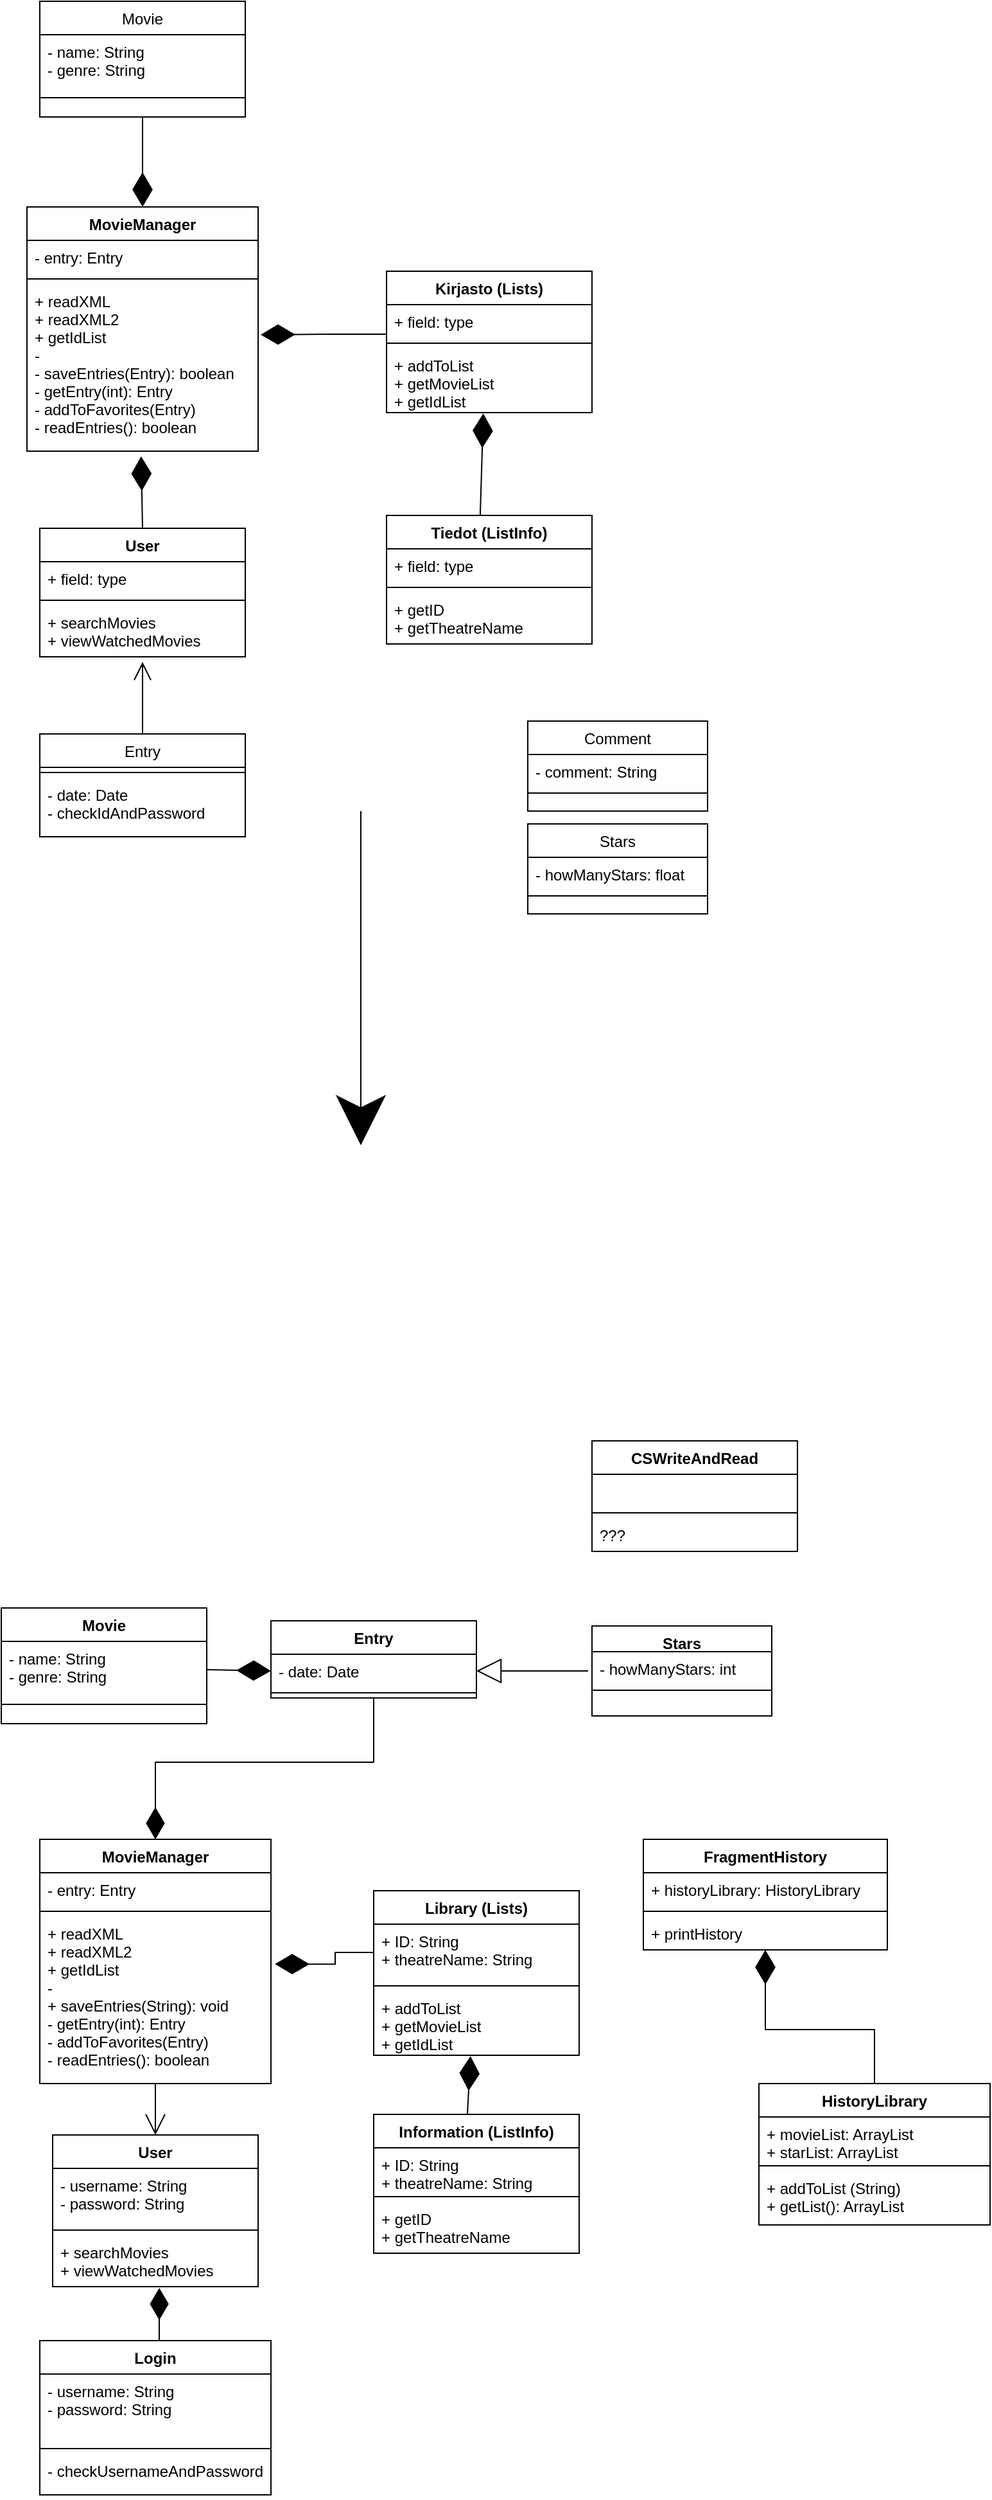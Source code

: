<mxfile version="17.4.6" type="github">
  <diagram id="C5RBs43oDa-KdzZeNtuy" name="Page-1">
    <mxGraphModel dx="1038" dy="547" grid="1" gridSize="10" guides="1" tooltips="1" connect="1" arrows="1" fold="1" page="1" pageScale="1" pageWidth="827" pageHeight="1169" math="0" shadow="0">
      <root>
        <mxCell id="WIyWlLk6GJQsqaUBKTNV-0" />
        <mxCell id="WIyWlLk6GJQsqaUBKTNV-1" parent="WIyWlLk6GJQsqaUBKTNV-0" />
        <mxCell id="zkfFHV4jXpPFQw0GAbJ--0" value="Entry" style="swimlane;fontStyle=0;align=center;verticalAlign=top;childLayout=stackLayout;horizontal=1;startSize=26;horizontalStack=0;resizeParent=1;resizeLast=0;collapsible=1;marginBottom=0;rounded=0;shadow=0;strokeWidth=1;" parent="WIyWlLk6GJQsqaUBKTNV-1" vertex="1">
          <mxGeometry x="180" y="630" width="160" height="80" as="geometry">
            <mxRectangle x="230" y="140" width="160" height="26" as="alternateBounds" />
          </mxGeometry>
        </mxCell>
        <mxCell id="zkfFHV4jXpPFQw0GAbJ--4" value="" style="line;html=1;strokeWidth=1;align=left;verticalAlign=middle;spacingTop=-1;spacingLeft=3;spacingRight=3;rotatable=0;labelPosition=right;points=[];portConstraint=eastwest;" parent="zkfFHV4jXpPFQw0GAbJ--0" vertex="1">
          <mxGeometry y="26" width="160" height="8" as="geometry" />
        </mxCell>
        <mxCell id="zkfFHV4jXpPFQw0GAbJ--1" value="- date: Date&#xa;- checkIdAndPassword" style="text;align=left;verticalAlign=top;spacingLeft=4;spacingRight=4;overflow=hidden;rotatable=0;points=[[0,0.5],[1,0.5]];portConstraint=eastwest;" parent="zkfFHV4jXpPFQw0GAbJ--0" vertex="1">
          <mxGeometry y="34" width="160" height="46" as="geometry" />
        </mxCell>
        <mxCell id="zkfFHV4jXpPFQw0GAbJ--6" value="Stars" style="swimlane;fontStyle=0;align=center;verticalAlign=top;childLayout=stackLayout;horizontal=1;startSize=26;horizontalStack=0;resizeParent=1;resizeLast=0;collapsible=1;marginBottom=0;rounded=0;shadow=0;strokeWidth=1;" parent="WIyWlLk6GJQsqaUBKTNV-1" vertex="1">
          <mxGeometry x="560" y="700" width="140" height="70" as="geometry">
            <mxRectangle x="130" y="380" width="160" height="26" as="alternateBounds" />
          </mxGeometry>
        </mxCell>
        <mxCell id="zkfFHV4jXpPFQw0GAbJ--7" value="- howManyStars: float" style="text;align=left;verticalAlign=top;spacingLeft=4;spacingRight=4;overflow=hidden;rotatable=0;points=[[0,0.5],[1,0.5]];portConstraint=eastwest;" parent="zkfFHV4jXpPFQw0GAbJ--6" vertex="1">
          <mxGeometry y="26" width="140" height="26" as="geometry" />
        </mxCell>
        <mxCell id="zkfFHV4jXpPFQw0GAbJ--9" value="" style="line;html=1;strokeWidth=1;align=left;verticalAlign=middle;spacingTop=-1;spacingLeft=3;spacingRight=3;rotatable=0;labelPosition=right;points=[];portConstraint=eastwest;" parent="zkfFHV4jXpPFQw0GAbJ--6" vertex="1">
          <mxGeometry y="52" width="140" height="8" as="geometry" />
        </mxCell>
        <mxCell id="zkfFHV4jXpPFQw0GAbJ--13" value="Comment" style="swimlane;fontStyle=0;align=center;verticalAlign=top;childLayout=stackLayout;horizontal=1;startSize=26;horizontalStack=0;resizeParent=1;resizeLast=0;collapsible=1;marginBottom=0;rounded=0;shadow=0;strokeWidth=1;" parent="WIyWlLk6GJQsqaUBKTNV-1" vertex="1">
          <mxGeometry x="560" y="620" width="140" height="70" as="geometry">
            <mxRectangle x="340" y="380" width="170" height="26" as="alternateBounds" />
          </mxGeometry>
        </mxCell>
        <mxCell id="zkfFHV4jXpPFQw0GAbJ--14" value="- comment: String" style="text;align=left;verticalAlign=top;spacingLeft=4;spacingRight=4;overflow=hidden;rotatable=0;points=[[0,0.5],[1,0.5]];portConstraint=eastwest;" parent="zkfFHV4jXpPFQw0GAbJ--13" vertex="1">
          <mxGeometry y="26" width="140" height="26" as="geometry" />
        </mxCell>
        <mxCell id="zkfFHV4jXpPFQw0GAbJ--15" value="" style="line;html=1;strokeWidth=1;align=left;verticalAlign=middle;spacingTop=-1;spacingLeft=3;spacingRight=3;rotatable=0;labelPosition=right;points=[];portConstraint=eastwest;" parent="zkfFHV4jXpPFQw0GAbJ--13" vertex="1">
          <mxGeometry y="52" width="140" height="8" as="geometry" />
        </mxCell>
        <mxCell id="zkfFHV4jXpPFQw0GAbJ--17" value="Movie" style="swimlane;fontStyle=0;align=center;verticalAlign=top;childLayout=stackLayout;horizontal=1;startSize=26;horizontalStack=0;resizeParent=1;resizeLast=0;collapsible=1;marginBottom=0;rounded=0;shadow=0;strokeWidth=1;" parent="WIyWlLk6GJQsqaUBKTNV-1" vertex="1">
          <mxGeometry x="180" y="60" width="160" height="90" as="geometry">
            <mxRectangle x="550" y="140" width="160" height="26" as="alternateBounds" />
          </mxGeometry>
        </mxCell>
        <mxCell id="zkfFHV4jXpPFQw0GAbJ--22" value="- name: String&#xa;- genre: String" style="text;align=left;verticalAlign=top;spacingLeft=4;spacingRight=4;overflow=hidden;rotatable=0;points=[[0,0.5],[1,0.5]];portConstraint=eastwest;rounded=0;shadow=0;html=0;" parent="zkfFHV4jXpPFQw0GAbJ--17" vertex="1">
          <mxGeometry y="26" width="160" height="44" as="geometry" />
        </mxCell>
        <mxCell id="zkfFHV4jXpPFQw0GAbJ--23" value="" style="line;html=1;strokeWidth=1;align=left;verticalAlign=middle;spacingTop=-1;spacingLeft=3;spacingRight=3;rotatable=0;labelPosition=right;points=[];portConstraint=eastwest;" parent="zkfFHV4jXpPFQw0GAbJ--17" vertex="1">
          <mxGeometry y="70" width="160" height="10" as="geometry" />
        </mxCell>
        <mxCell id="sZu1bkgK9gMHd8TYGvC1-1" value="MovieManager" style="swimlane;fontStyle=1;align=center;verticalAlign=top;childLayout=stackLayout;horizontal=1;startSize=26;horizontalStack=0;resizeParent=1;resizeParentMax=0;resizeLast=0;collapsible=1;marginBottom=0;" parent="WIyWlLk6GJQsqaUBKTNV-1" vertex="1">
          <mxGeometry x="170" y="220" width="180" height="190" as="geometry" />
        </mxCell>
        <mxCell id="sZu1bkgK9gMHd8TYGvC1-2" value="- entry: Entry" style="text;strokeColor=none;fillColor=none;align=left;verticalAlign=top;spacingLeft=4;spacingRight=4;overflow=hidden;rotatable=0;points=[[0,0.5],[1,0.5]];portConstraint=eastwest;" parent="sZu1bkgK9gMHd8TYGvC1-1" vertex="1">
          <mxGeometry y="26" width="180" height="26" as="geometry" />
        </mxCell>
        <mxCell id="sZu1bkgK9gMHd8TYGvC1-3" value="" style="line;strokeWidth=1;fillColor=none;align=left;verticalAlign=middle;spacingTop=-1;spacingLeft=3;spacingRight=3;rotatable=0;labelPosition=right;points=[];portConstraint=eastwest;" parent="sZu1bkgK9gMHd8TYGvC1-1" vertex="1">
          <mxGeometry y="52" width="180" height="8" as="geometry" />
        </mxCell>
        <mxCell id="sZu1bkgK9gMHd8TYGvC1-4" value="+ readXML&#xa;+ readXML2&#xa;+ getIdList&#xa;-&#xa;- saveEntries(Entry): boolean&#xa;- getEntry(int): Entry&#xa;- addToFavorites(Entry)&#xa;- readEntries(): boolean" style="text;strokeColor=none;fillColor=none;align=left;verticalAlign=top;spacingLeft=4;spacingRight=4;overflow=hidden;rotatable=0;points=[[0,0.5],[1,0.5]];portConstraint=eastwest;" parent="sZu1bkgK9gMHd8TYGvC1-1" vertex="1">
          <mxGeometry y="60" width="180" height="130" as="geometry" />
        </mxCell>
        <mxCell id="pxesrCHbc96XRKBerF_D-0" value="User" style="swimlane;fontStyle=1;align=center;verticalAlign=top;childLayout=stackLayout;horizontal=1;startSize=26;horizontalStack=0;resizeParent=1;resizeParentMax=0;resizeLast=0;collapsible=1;marginBottom=0;" parent="WIyWlLk6GJQsqaUBKTNV-1" vertex="1">
          <mxGeometry x="180" y="470" width="160" height="100" as="geometry" />
        </mxCell>
        <mxCell id="pxesrCHbc96XRKBerF_D-1" value="+ field: type" style="text;strokeColor=none;fillColor=none;align=left;verticalAlign=top;spacingLeft=4;spacingRight=4;overflow=hidden;rotatable=0;points=[[0,0.5],[1,0.5]];portConstraint=eastwest;" parent="pxesrCHbc96XRKBerF_D-0" vertex="1">
          <mxGeometry y="26" width="160" height="26" as="geometry" />
        </mxCell>
        <mxCell id="pxesrCHbc96XRKBerF_D-2" value="" style="line;strokeWidth=1;fillColor=none;align=left;verticalAlign=middle;spacingTop=-1;spacingLeft=3;spacingRight=3;rotatable=0;labelPosition=right;points=[];portConstraint=eastwest;" parent="pxesrCHbc96XRKBerF_D-0" vertex="1">
          <mxGeometry y="52" width="160" height="8" as="geometry" />
        </mxCell>
        <mxCell id="pxesrCHbc96XRKBerF_D-3" value="+ searchMovies&#xa;+ viewWatchedMovies" style="text;strokeColor=none;fillColor=none;align=left;verticalAlign=top;spacingLeft=4;spacingRight=4;overflow=hidden;rotatable=0;points=[[0,0.5],[1,0.5]];portConstraint=eastwest;" parent="pxesrCHbc96XRKBerF_D-0" vertex="1">
          <mxGeometry y="60" width="160" height="40" as="geometry" />
        </mxCell>
        <mxCell id="pxesrCHbc96XRKBerF_D-4" value="Kirjasto (Lists)" style="swimlane;fontStyle=1;align=center;verticalAlign=top;childLayout=stackLayout;horizontal=1;startSize=26;horizontalStack=0;resizeParent=1;resizeParentMax=0;resizeLast=0;collapsible=1;marginBottom=0;" parent="WIyWlLk6GJQsqaUBKTNV-1" vertex="1">
          <mxGeometry x="450" y="270" width="160" height="110" as="geometry" />
        </mxCell>
        <mxCell id="pxesrCHbc96XRKBerF_D-5" value="+ field: type" style="text;strokeColor=none;fillColor=none;align=left;verticalAlign=top;spacingLeft=4;spacingRight=4;overflow=hidden;rotatable=0;points=[[0,0.5],[1,0.5]];portConstraint=eastwest;" parent="pxesrCHbc96XRKBerF_D-4" vertex="1">
          <mxGeometry y="26" width="160" height="26" as="geometry" />
        </mxCell>
        <mxCell id="pxesrCHbc96XRKBerF_D-6" value="" style="line;strokeWidth=1;fillColor=none;align=left;verticalAlign=middle;spacingTop=-1;spacingLeft=3;spacingRight=3;rotatable=0;labelPosition=right;points=[];portConstraint=eastwest;" parent="pxesrCHbc96XRKBerF_D-4" vertex="1">
          <mxGeometry y="52" width="160" height="8" as="geometry" />
        </mxCell>
        <mxCell id="pxesrCHbc96XRKBerF_D-7" value="+ addToList&#xa;+ getMovieList&#xa;+ getIdList" style="text;strokeColor=none;fillColor=none;align=left;verticalAlign=top;spacingLeft=4;spacingRight=4;overflow=hidden;rotatable=0;points=[[0,0.5],[1,0.5]];portConstraint=eastwest;" parent="pxesrCHbc96XRKBerF_D-4" vertex="1">
          <mxGeometry y="60" width="160" height="50" as="geometry" />
        </mxCell>
        <mxCell id="pxesrCHbc96XRKBerF_D-8" value="Tiedot (ListInfo)" style="swimlane;fontStyle=1;align=center;verticalAlign=top;childLayout=stackLayout;horizontal=1;startSize=26;horizontalStack=0;resizeParent=1;resizeParentMax=0;resizeLast=0;collapsible=1;marginBottom=0;" parent="WIyWlLk6GJQsqaUBKTNV-1" vertex="1">
          <mxGeometry x="450" y="460" width="160" height="100" as="geometry" />
        </mxCell>
        <mxCell id="pxesrCHbc96XRKBerF_D-9" value="+ field: type" style="text;strokeColor=none;fillColor=none;align=left;verticalAlign=top;spacingLeft=4;spacingRight=4;overflow=hidden;rotatable=0;points=[[0,0.5],[1,0.5]];portConstraint=eastwest;" parent="pxesrCHbc96XRKBerF_D-8" vertex="1">
          <mxGeometry y="26" width="160" height="26" as="geometry" />
        </mxCell>
        <mxCell id="pxesrCHbc96XRKBerF_D-10" value="" style="line;strokeWidth=1;fillColor=none;align=left;verticalAlign=middle;spacingTop=-1;spacingLeft=3;spacingRight=3;rotatable=0;labelPosition=right;points=[];portConstraint=eastwest;" parent="pxesrCHbc96XRKBerF_D-8" vertex="1">
          <mxGeometry y="52" width="160" height="8" as="geometry" />
        </mxCell>
        <mxCell id="pxesrCHbc96XRKBerF_D-11" value="+ getID&#xa;+ getTheatreName" style="text;strokeColor=none;fillColor=none;align=left;verticalAlign=top;spacingLeft=4;spacingRight=4;overflow=hidden;rotatable=0;points=[[0,0.5],[1,0.5]];portConstraint=eastwest;" parent="pxesrCHbc96XRKBerF_D-8" vertex="1">
          <mxGeometry y="60" width="160" height="40" as="geometry" />
        </mxCell>
        <mxCell id="pxesrCHbc96XRKBerF_D-12" value="" style="endArrow=diamondThin;endFill=1;endSize=24;html=1;rounded=0;entryX=0.471;entryY=1.013;entryDx=0;entryDy=0;entryPerimeter=0;exitX=0.456;exitY=0;exitDx=0;exitDy=0;exitPerimeter=0;" parent="WIyWlLk6GJQsqaUBKTNV-1" source="pxesrCHbc96XRKBerF_D-8" target="pxesrCHbc96XRKBerF_D-7" edge="1">
          <mxGeometry width="160" relative="1" as="geometry">
            <mxPoint x="310" y="370" as="sourcePoint" />
            <mxPoint x="470" y="370" as="targetPoint" />
          </mxGeometry>
        </mxCell>
        <mxCell id="pxesrCHbc96XRKBerF_D-13" value="" style="endArrow=diamondThin;endFill=1;endSize=24;html=1;rounded=0;entryX=1.011;entryY=0.303;entryDx=0;entryDy=0;entryPerimeter=0;" parent="WIyWlLk6GJQsqaUBKTNV-1" target="sZu1bkgK9gMHd8TYGvC1-4" edge="1">
          <mxGeometry width="160" relative="1" as="geometry">
            <mxPoint x="450" y="319" as="sourcePoint" />
            <mxPoint x="470" y="370" as="targetPoint" />
            <Array as="points">
              <mxPoint x="410" y="319" />
            </Array>
          </mxGeometry>
        </mxCell>
        <mxCell id="pxesrCHbc96XRKBerF_D-14" value="" style="endArrow=diamondThin;endFill=1;endSize=24;html=1;rounded=0;exitX=0.5;exitY=1;exitDx=0;exitDy=0;entryX=0.5;entryY=0;entryDx=0;entryDy=0;" parent="WIyWlLk6GJQsqaUBKTNV-1" source="zkfFHV4jXpPFQw0GAbJ--17" target="sZu1bkgK9gMHd8TYGvC1-1" edge="1">
          <mxGeometry width="160" relative="1" as="geometry">
            <mxPoint x="290" y="350" as="sourcePoint" />
            <mxPoint x="450" y="350" as="targetPoint" />
          </mxGeometry>
        </mxCell>
        <mxCell id="pxesrCHbc96XRKBerF_D-15" value="" style="endArrow=diamondThin;endFill=1;endSize=24;html=1;rounded=0;entryX=0.494;entryY=1.031;entryDx=0;entryDy=0;entryPerimeter=0;exitX=0.5;exitY=0;exitDx=0;exitDy=0;" parent="WIyWlLk6GJQsqaUBKTNV-1" source="pxesrCHbc96XRKBerF_D-0" target="sZu1bkgK9gMHd8TYGvC1-4" edge="1">
          <mxGeometry width="160" relative="1" as="geometry">
            <mxPoint x="260" y="410" as="sourcePoint" />
            <mxPoint x="420" y="410" as="targetPoint" />
          </mxGeometry>
        </mxCell>
        <mxCell id="pxesrCHbc96XRKBerF_D-16" value="" style="endArrow=open;endFill=1;endSize=12;html=1;rounded=0;exitX=0.5;exitY=0;exitDx=0;exitDy=0;entryX=0.5;entryY=1.1;entryDx=0;entryDy=0;entryPerimeter=0;" parent="WIyWlLk6GJQsqaUBKTNV-1" source="zkfFHV4jXpPFQw0GAbJ--0" target="pxesrCHbc96XRKBerF_D-3" edge="1">
          <mxGeometry width="160" relative="1" as="geometry">
            <mxPoint x="260" y="410" as="sourcePoint" />
            <mxPoint x="420" y="410" as="targetPoint" />
          </mxGeometry>
        </mxCell>
        <mxCell id="_Y9dEAZDrwxUB4VXbgCd-37" style="edgeStyle=orthogonalEdgeStyle;rounded=0;orthogonalLoop=1;jettySize=auto;html=1;entryX=0.519;entryY=1.025;entryDx=0;entryDy=0;entryPerimeter=0;endArrow=diamondThin;endFill=1;endSize=22;exitX=0.5;exitY=0;exitDx=0;exitDy=0;" parent="WIyWlLk6GJQsqaUBKTNV-1" source="_Y9dEAZDrwxUB4VXbgCd-40" target="_Y9dEAZDrwxUB4VXbgCd-19" edge="1">
          <mxGeometry relative="1" as="geometry">
            <mxPoint x="240" y="1930" as="sourcePoint" />
          </mxGeometry>
        </mxCell>
        <mxCell id="_Y9dEAZDrwxUB4VXbgCd-51" style="edgeStyle=orthogonalEdgeStyle;rounded=0;orthogonalLoop=1;jettySize=auto;html=1;entryX=1;entryY=0.5;entryDx=0;entryDy=0;startArrow=none;startFill=0;endArrow=block;endFill=0;startSize=17;endSize=17;sourcePerimeterSpacing=3;targetPerimeterSpacing=3;" parent="WIyWlLk6GJQsqaUBKTNV-1" source="_Y9dEAZDrwxUB4VXbgCd-3" target="_Y9dEAZDrwxUB4VXbgCd-45" edge="1">
          <mxGeometry relative="1" as="geometry" />
        </mxCell>
        <mxCell id="_Y9dEAZDrwxUB4VXbgCd-3" value="Stars" style="swimlane;fontStyle=1;align=center;verticalAlign=top;childLayout=stackLayout;horizontal=1;startSize=20;horizontalStack=0;resizeParent=1;resizeLast=0;collapsible=1;marginBottom=0;rounded=0;shadow=0;strokeWidth=1;" parent="WIyWlLk6GJQsqaUBKTNV-1" vertex="1">
          <mxGeometry x="610" y="1324" width="140" height="70" as="geometry">
            <mxRectangle x="130" y="380" width="160" height="26" as="alternateBounds" />
          </mxGeometry>
        </mxCell>
        <mxCell id="_Y9dEAZDrwxUB4VXbgCd-4" value="- howManyStars: int" style="text;align=left;verticalAlign=top;spacingLeft=4;spacingRight=4;overflow=hidden;rotatable=0;points=[[0,0.5],[1,0.5]];portConstraint=eastwest;" parent="_Y9dEAZDrwxUB4VXbgCd-3" vertex="1">
          <mxGeometry y="20" width="140" height="26" as="geometry" />
        </mxCell>
        <mxCell id="_Y9dEAZDrwxUB4VXbgCd-5" value="" style="line;html=1;strokeWidth=1;align=left;verticalAlign=middle;spacingTop=-1;spacingLeft=3;spacingRight=3;rotatable=0;labelPosition=right;points=[];portConstraint=eastwest;" parent="_Y9dEAZDrwxUB4VXbgCd-3" vertex="1">
          <mxGeometry y="46" width="140" height="8" as="geometry" />
        </mxCell>
        <mxCell id="_Y9dEAZDrwxUB4VXbgCd-52" style="edgeStyle=orthogonalEdgeStyle;rounded=0;orthogonalLoop=1;jettySize=auto;html=1;entryX=0.5;entryY=0;entryDx=0;entryDy=0;startArrow=none;startFill=0;endArrow=diamondThin;endFill=1;startSize=17;endSize=22;sourcePerimeterSpacing=3;targetPerimeterSpacing=3;exitX=0.5;exitY=1;exitDx=0;exitDy=0;" parent="WIyWlLk6GJQsqaUBKTNV-1" source="_Y9dEAZDrwxUB4VXbgCd-44" target="_Y9dEAZDrwxUB4VXbgCd-12" edge="1">
          <mxGeometry relative="1" as="geometry">
            <mxPoint x="202.08" y="1470.95" as="targetPoint" />
            <Array as="points">
              <mxPoint x="440" y="1430" />
              <mxPoint x="270" y="1430" />
            </Array>
            <mxPoint x="440" y="1410.992" as="sourcePoint" />
          </mxGeometry>
        </mxCell>
        <mxCell id="_Y9dEAZDrwxUB4VXbgCd-9" value="Movie" style="swimlane;fontStyle=1;align=center;verticalAlign=top;childLayout=stackLayout;horizontal=1;startSize=26;horizontalStack=0;resizeParent=1;resizeLast=0;collapsible=1;marginBottom=0;rounded=0;shadow=0;strokeWidth=1;" parent="WIyWlLk6GJQsqaUBKTNV-1" vertex="1">
          <mxGeometry x="150" y="1310" width="160" height="90" as="geometry">
            <mxRectangle x="550" y="140" width="160" height="26" as="alternateBounds" />
          </mxGeometry>
        </mxCell>
        <mxCell id="_Y9dEAZDrwxUB4VXbgCd-10" value="- name: String&#xa;- genre: String" style="text;align=left;verticalAlign=top;spacingLeft=4;spacingRight=4;overflow=hidden;rotatable=0;points=[[0,0.5],[1,0.5]];portConstraint=eastwest;rounded=0;shadow=0;html=0;" parent="_Y9dEAZDrwxUB4VXbgCd-9" vertex="1">
          <mxGeometry y="26" width="160" height="44" as="geometry" />
        </mxCell>
        <mxCell id="_Y9dEAZDrwxUB4VXbgCd-11" value="" style="line;html=1;strokeWidth=1;align=left;verticalAlign=middle;spacingTop=-1;spacingLeft=3;spacingRight=3;rotatable=0;labelPosition=right;points=[];portConstraint=eastwest;" parent="_Y9dEAZDrwxUB4VXbgCd-9" vertex="1">
          <mxGeometry y="70" width="160" height="10" as="geometry" />
        </mxCell>
        <mxCell id="_Y9dEAZDrwxUB4VXbgCd-36" style="edgeStyle=orthogonalEdgeStyle;rounded=0;orthogonalLoop=1;jettySize=auto;html=1;entryX=0.5;entryY=0;entryDx=0;entryDy=0;endArrow=open;endFill=0;endSize=14;" parent="WIyWlLk6GJQsqaUBKTNV-1" source="_Y9dEAZDrwxUB4VXbgCd-12" target="_Y9dEAZDrwxUB4VXbgCd-16" edge="1">
          <mxGeometry relative="1" as="geometry" />
        </mxCell>
        <mxCell id="_Y9dEAZDrwxUB4VXbgCd-12" value="MovieManager" style="swimlane;fontStyle=1;align=center;verticalAlign=top;childLayout=stackLayout;horizontal=1;startSize=26;horizontalStack=0;resizeParent=1;resizeParentMax=0;resizeLast=0;collapsible=1;marginBottom=0;" parent="WIyWlLk6GJQsqaUBKTNV-1" vertex="1">
          <mxGeometry x="180" y="1490" width="180" height="190" as="geometry" />
        </mxCell>
        <mxCell id="_Y9dEAZDrwxUB4VXbgCd-13" value="- entry: Entry" style="text;strokeColor=none;fillColor=none;align=left;verticalAlign=top;spacingLeft=4;spacingRight=4;overflow=hidden;rotatable=0;points=[[0,0.5],[1,0.5]];portConstraint=eastwest;" parent="_Y9dEAZDrwxUB4VXbgCd-12" vertex="1">
          <mxGeometry y="26" width="180" height="26" as="geometry" />
        </mxCell>
        <mxCell id="_Y9dEAZDrwxUB4VXbgCd-14" value="" style="line;strokeWidth=1;fillColor=none;align=left;verticalAlign=middle;spacingTop=-1;spacingLeft=3;spacingRight=3;rotatable=0;labelPosition=right;points=[];portConstraint=eastwest;" parent="_Y9dEAZDrwxUB4VXbgCd-12" vertex="1">
          <mxGeometry y="52" width="180" height="8" as="geometry" />
        </mxCell>
        <mxCell id="_Y9dEAZDrwxUB4VXbgCd-15" value="+ readXML&#xa;+ readXML2&#xa;+ getIdList&#xa;-&#xa;+ saveEntries(String): void&#xa;- getEntry(int): Entry&#xa;- addToFavorites(Entry)&#xa;- readEntries(): boolean" style="text;strokeColor=none;fillColor=none;align=left;verticalAlign=top;spacingLeft=4;spacingRight=4;overflow=hidden;rotatable=0;points=[[0,0.5],[1,0.5]];portConstraint=eastwest;" parent="_Y9dEAZDrwxUB4VXbgCd-12" vertex="1">
          <mxGeometry y="60" width="180" height="130" as="geometry" />
        </mxCell>
        <mxCell id="_Y9dEAZDrwxUB4VXbgCd-16" value="User" style="swimlane;fontStyle=1;align=center;verticalAlign=top;childLayout=stackLayout;horizontal=1;startSize=26;horizontalStack=0;resizeParent=1;resizeParentMax=0;resizeLast=0;collapsible=1;marginBottom=0;" parent="WIyWlLk6GJQsqaUBKTNV-1" vertex="1">
          <mxGeometry x="190" y="1720" width="160" height="118" as="geometry" />
        </mxCell>
        <mxCell id="_Y9dEAZDrwxUB4VXbgCd-17" value="- username: String&#xa;- password: String&#xa;" style="text;strokeColor=none;fillColor=none;align=left;verticalAlign=top;spacingLeft=4;spacingRight=4;overflow=hidden;rotatable=0;points=[[0,0.5],[1,0.5]];portConstraint=eastwest;" parent="_Y9dEAZDrwxUB4VXbgCd-16" vertex="1">
          <mxGeometry y="26" width="160" height="44" as="geometry" />
        </mxCell>
        <mxCell id="_Y9dEAZDrwxUB4VXbgCd-18" value="" style="line;strokeWidth=1;fillColor=none;align=left;verticalAlign=middle;spacingTop=-1;spacingLeft=3;spacingRight=3;rotatable=0;labelPosition=right;points=[];portConstraint=eastwest;" parent="_Y9dEAZDrwxUB4VXbgCd-16" vertex="1">
          <mxGeometry y="70" width="160" height="8" as="geometry" />
        </mxCell>
        <mxCell id="_Y9dEAZDrwxUB4VXbgCd-19" value="+ searchMovies&#xa;+ viewWatchedMovies" style="text;strokeColor=none;fillColor=none;align=left;verticalAlign=top;spacingLeft=4;spacingRight=4;overflow=hidden;rotatable=0;points=[[0,0.5],[1,0.5]];portConstraint=eastwest;" parent="_Y9dEAZDrwxUB4VXbgCd-16" vertex="1">
          <mxGeometry y="78" width="160" height="40" as="geometry" />
        </mxCell>
        <mxCell id="_Y9dEAZDrwxUB4VXbgCd-20" value="Library (Lists)" style="swimlane;fontStyle=1;align=center;verticalAlign=top;childLayout=stackLayout;horizontal=1;startSize=26;horizontalStack=0;resizeParent=1;resizeParentMax=0;resizeLast=0;collapsible=1;marginBottom=0;" parent="WIyWlLk6GJQsqaUBKTNV-1" vertex="1">
          <mxGeometry x="440" y="1530" width="160" height="128" as="geometry" />
        </mxCell>
        <mxCell id="_Y9dEAZDrwxUB4VXbgCd-21" value="+ ID: String&#xa;+ theatreName: String" style="text;strokeColor=none;fillColor=none;align=left;verticalAlign=top;spacingLeft=4;spacingRight=4;overflow=hidden;rotatable=0;points=[[0,0.5],[1,0.5]];portConstraint=eastwest;" parent="_Y9dEAZDrwxUB4VXbgCd-20" vertex="1">
          <mxGeometry y="26" width="160" height="44" as="geometry" />
        </mxCell>
        <mxCell id="_Y9dEAZDrwxUB4VXbgCd-22" value="" style="line;strokeWidth=1;fillColor=none;align=left;verticalAlign=middle;spacingTop=-1;spacingLeft=3;spacingRight=3;rotatable=0;labelPosition=right;points=[];portConstraint=eastwest;" parent="_Y9dEAZDrwxUB4VXbgCd-20" vertex="1">
          <mxGeometry y="70" width="160" height="8" as="geometry" />
        </mxCell>
        <mxCell id="_Y9dEAZDrwxUB4VXbgCd-23" value="+ addToList&#xa;+ getMovieList&#xa;+ getIdList" style="text;strokeColor=none;fillColor=none;align=left;verticalAlign=top;spacingLeft=4;spacingRight=4;overflow=hidden;rotatable=0;points=[[0,0.5],[1,0.5]];portConstraint=eastwest;" parent="_Y9dEAZDrwxUB4VXbgCd-20" vertex="1">
          <mxGeometry y="78" width="160" height="50" as="geometry" />
        </mxCell>
        <mxCell id="_Y9dEAZDrwxUB4VXbgCd-24" value="Information (ListInfo)" style="swimlane;fontStyle=1;align=center;verticalAlign=top;childLayout=stackLayout;horizontal=1;startSize=26;horizontalStack=0;resizeParent=1;resizeParentMax=0;resizeLast=0;collapsible=1;marginBottom=0;" parent="WIyWlLk6GJQsqaUBKTNV-1" vertex="1">
          <mxGeometry x="440" y="1704" width="160" height="108" as="geometry" />
        </mxCell>
        <mxCell id="_Y9dEAZDrwxUB4VXbgCd-25" value="+ ID: String&#xa;+ theatreName: String" style="text;strokeColor=none;fillColor=none;align=left;verticalAlign=top;spacingLeft=4;spacingRight=4;overflow=hidden;rotatable=0;points=[[0,0.5],[1,0.5]];portConstraint=eastwest;" parent="_Y9dEAZDrwxUB4VXbgCd-24" vertex="1">
          <mxGeometry y="26" width="160" height="34" as="geometry" />
        </mxCell>
        <mxCell id="_Y9dEAZDrwxUB4VXbgCd-26" value="" style="line;strokeWidth=1;fillColor=none;align=left;verticalAlign=middle;spacingTop=-1;spacingLeft=3;spacingRight=3;rotatable=0;labelPosition=right;points=[];portConstraint=eastwest;" parent="_Y9dEAZDrwxUB4VXbgCd-24" vertex="1">
          <mxGeometry y="60" width="160" height="8" as="geometry" />
        </mxCell>
        <mxCell id="_Y9dEAZDrwxUB4VXbgCd-27" value="+ getID&#xa;+ getTheatreName" style="text;strokeColor=none;fillColor=none;align=left;verticalAlign=top;spacingLeft=4;spacingRight=4;overflow=hidden;rotatable=0;points=[[0,0.5],[1,0.5]];portConstraint=eastwest;" parent="_Y9dEAZDrwxUB4VXbgCd-24" vertex="1">
          <mxGeometry y="68" width="160" height="40" as="geometry" />
        </mxCell>
        <mxCell id="_Y9dEAZDrwxUB4VXbgCd-28" value="" style="endArrow=diamondThin;endFill=1;endSize=24;html=1;rounded=0;entryX=0.471;entryY=1.013;entryDx=0;entryDy=0;entryPerimeter=0;exitX=0.456;exitY=0;exitDx=0;exitDy=0;exitPerimeter=0;" parent="WIyWlLk6GJQsqaUBKTNV-1" source="_Y9dEAZDrwxUB4VXbgCd-24" target="_Y9dEAZDrwxUB4VXbgCd-23" edge="1">
          <mxGeometry width="160" relative="1" as="geometry">
            <mxPoint x="290" y="1630" as="sourcePoint" />
            <mxPoint x="450" y="1630" as="targetPoint" />
          </mxGeometry>
        </mxCell>
        <mxCell id="_Y9dEAZDrwxUB4VXbgCd-30" value="" style="endArrow=diamondThin;endFill=1;endSize=24;html=1;rounded=0;exitX=1;exitY=0.5;exitDx=0;exitDy=0;entryX=0;entryY=0.5;entryDx=0;entryDy=0;" parent="WIyWlLk6GJQsqaUBKTNV-1" source="_Y9dEAZDrwxUB4VXbgCd-10" target="_Y9dEAZDrwxUB4VXbgCd-45" edge="1">
          <mxGeometry width="160" relative="1" as="geometry">
            <mxPoint x="230" y="1580" as="sourcePoint" />
            <mxPoint x="390" y="1580" as="targetPoint" />
          </mxGeometry>
        </mxCell>
        <mxCell id="_Y9dEAZDrwxUB4VXbgCd-35" style="edgeStyle=orthogonalEdgeStyle;rounded=0;orthogonalLoop=1;jettySize=auto;html=1;exitX=0;exitY=0.5;exitDx=0;exitDy=0;entryX=1.017;entryY=0.285;entryDx=0;entryDy=0;entryPerimeter=0;endArrow=diamondThin;endFill=1;endSize=24;startArrow=none;startFill=0;targetPerimeterSpacing=3;sourcePerimeterSpacing=3;startSize=17;" parent="WIyWlLk6GJQsqaUBKTNV-1" source="_Y9dEAZDrwxUB4VXbgCd-21" target="_Y9dEAZDrwxUB4VXbgCd-15" edge="1">
          <mxGeometry relative="1" as="geometry" />
        </mxCell>
        <mxCell id="_Y9dEAZDrwxUB4VXbgCd-40" value="Login" style="swimlane;fontStyle=1;align=center;verticalAlign=top;childLayout=stackLayout;horizontal=1;startSize=26;horizontalStack=0;resizeParent=1;resizeParentMax=0;resizeLast=0;collapsible=1;marginBottom=0;" parent="WIyWlLk6GJQsqaUBKTNV-1" vertex="1">
          <mxGeometry x="180" y="1880" width="180" height="120" as="geometry" />
        </mxCell>
        <mxCell id="_Y9dEAZDrwxUB4VXbgCd-41" value="- username: String&#xa;- password: String&#xa;" style="text;strokeColor=none;fillColor=none;align=left;verticalAlign=top;spacingLeft=4;spacingRight=4;overflow=hidden;rotatable=0;points=[[0,0.5],[1,0.5]];portConstraint=eastwest;" parent="_Y9dEAZDrwxUB4VXbgCd-40" vertex="1">
          <mxGeometry y="26" width="180" height="54" as="geometry" />
        </mxCell>
        <mxCell id="_Y9dEAZDrwxUB4VXbgCd-42" value="" style="line;strokeWidth=1;fillColor=none;align=left;verticalAlign=middle;spacingTop=-1;spacingLeft=3;spacingRight=3;rotatable=0;labelPosition=right;points=[];portConstraint=eastwest;" parent="_Y9dEAZDrwxUB4VXbgCd-40" vertex="1">
          <mxGeometry y="80" width="180" height="8" as="geometry" />
        </mxCell>
        <mxCell id="_Y9dEAZDrwxUB4VXbgCd-43" value="- checkUsernameAndPassword" style="text;strokeColor=none;fillColor=none;align=left;verticalAlign=top;spacingLeft=4;spacingRight=4;overflow=hidden;rotatable=0;points=[[0,0.5],[1,0.5]];portConstraint=eastwest;" parent="_Y9dEAZDrwxUB4VXbgCd-40" vertex="1">
          <mxGeometry y="88" width="180" height="32" as="geometry" />
        </mxCell>
        <mxCell id="_Y9dEAZDrwxUB4VXbgCd-44" value="Entry" style="swimlane;fontStyle=1;align=center;verticalAlign=top;childLayout=stackLayout;horizontal=1;startSize=26;horizontalStack=0;resizeParent=1;resizeParentMax=0;resizeLast=0;collapsible=1;marginBottom=0;" parent="WIyWlLk6GJQsqaUBKTNV-1" vertex="1">
          <mxGeometry x="360" y="1320" width="160" height="60" as="geometry" />
        </mxCell>
        <mxCell id="_Y9dEAZDrwxUB4VXbgCd-45" value="- date: Date" style="text;strokeColor=none;fillColor=none;align=left;verticalAlign=top;spacingLeft=4;spacingRight=4;overflow=hidden;rotatable=0;points=[[0,0.5],[1,0.5]];portConstraint=eastwest;" parent="_Y9dEAZDrwxUB4VXbgCd-44" vertex="1">
          <mxGeometry y="26" width="160" height="26" as="geometry" />
        </mxCell>
        <mxCell id="_Y9dEAZDrwxUB4VXbgCd-46" value="" style="line;strokeWidth=1;fillColor=none;align=left;verticalAlign=middle;spacingTop=-1;spacingLeft=3;spacingRight=3;rotatable=0;labelPosition=right;points=[];portConstraint=eastwest;" parent="_Y9dEAZDrwxUB4VXbgCd-44" vertex="1">
          <mxGeometry y="52" width="160" height="8" as="geometry" />
        </mxCell>
        <mxCell id="_Y9dEAZDrwxUB4VXbgCd-54" value="" style="endArrow=classic;html=1;rounded=0;startSize=17;endSize=36;sourcePerimeterSpacing=3;targetPerimeterSpacing=3;" parent="WIyWlLk6GJQsqaUBKTNV-1" edge="1">
          <mxGeometry width="50" height="50" relative="1" as="geometry">
            <mxPoint x="430" y="690" as="sourcePoint" />
            <mxPoint x="430" y="950" as="targetPoint" />
          </mxGeometry>
        </mxCell>
        <mxCell id="cMGCBlSaivnrf9GV32Oi-0" value="CSWriteAndRead" style="swimlane;fontStyle=1;align=center;verticalAlign=top;childLayout=stackLayout;horizontal=1;startSize=26;horizontalStack=0;resizeParent=1;resizeParentMax=0;resizeLast=0;collapsible=1;marginBottom=0;" vertex="1" parent="WIyWlLk6GJQsqaUBKTNV-1">
          <mxGeometry x="610" y="1180" width="160" height="86" as="geometry" />
        </mxCell>
        <mxCell id="cMGCBlSaivnrf9GV32Oi-1" value=" " style="text;strokeColor=none;fillColor=none;align=left;verticalAlign=top;spacingLeft=4;spacingRight=4;overflow=hidden;rotatable=0;points=[[0,0.5],[1,0.5]];portConstraint=eastwest;" vertex="1" parent="cMGCBlSaivnrf9GV32Oi-0">
          <mxGeometry y="26" width="160" height="26" as="geometry" />
        </mxCell>
        <mxCell id="cMGCBlSaivnrf9GV32Oi-2" value="" style="line;strokeWidth=1;fillColor=none;align=left;verticalAlign=middle;spacingTop=-1;spacingLeft=3;spacingRight=3;rotatable=0;labelPosition=right;points=[];portConstraint=eastwest;" vertex="1" parent="cMGCBlSaivnrf9GV32Oi-0">
          <mxGeometry y="52" width="160" height="8" as="geometry" />
        </mxCell>
        <mxCell id="cMGCBlSaivnrf9GV32Oi-3" value="???" style="text;strokeColor=none;fillColor=none;align=left;verticalAlign=top;spacingLeft=4;spacingRight=4;overflow=hidden;rotatable=0;points=[[0,0.5],[1,0.5]];portConstraint=eastwest;" vertex="1" parent="cMGCBlSaivnrf9GV32Oi-0">
          <mxGeometry y="60" width="160" height="26" as="geometry" />
        </mxCell>
        <mxCell id="cMGCBlSaivnrf9GV32Oi-12" style="edgeStyle=orthogonalEdgeStyle;rounded=0;orthogonalLoop=1;jettySize=auto;html=1;entryX=0.5;entryY=0;entryDx=0;entryDy=0;startArrow=diamondThin;startFill=1;targetPerimeterSpacing=0;endSize=12;startSize=24;endArrow=none;endFill=0;" edge="1" parent="WIyWlLk6GJQsqaUBKTNV-1" source="cMGCBlSaivnrf9GV32Oi-4" target="cMGCBlSaivnrf9GV32Oi-8">
          <mxGeometry relative="1" as="geometry" />
        </mxCell>
        <mxCell id="cMGCBlSaivnrf9GV32Oi-4" value="FragmentHistory" style="swimlane;fontStyle=1;align=center;verticalAlign=top;childLayout=stackLayout;horizontal=1;startSize=26;horizontalStack=0;resizeParent=1;resizeParentMax=0;resizeLast=0;collapsible=1;marginBottom=0;" vertex="1" parent="WIyWlLk6GJQsqaUBKTNV-1">
          <mxGeometry x="650" y="1490" width="190" height="86" as="geometry" />
        </mxCell>
        <mxCell id="cMGCBlSaivnrf9GV32Oi-5" value="+ historyLibrary: HistoryLibrary" style="text;strokeColor=none;fillColor=none;align=left;verticalAlign=top;spacingLeft=4;spacingRight=4;overflow=hidden;rotatable=0;points=[[0,0.5],[1,0.5]];portConstraint=eastwest;" vertex="1" parent="cMGCBlSaivnrf9GV32Oi-4">
          <mxGeometry y="26" width="190" height="26" as="geometry" />
        </mxCell>
        <mxCell id="cMGCBlSaivnrf9GV32Oi-6" value="" style="line;strokeWidth=1;fillColor=none;align=left;verticalAlign=middle;spacingTop=-1;spacingLeft=3;spacingRight=3;rotatable=0;labelPosition=right;points=[];portConstraint=eastwest;" vertex="1" parent="cMGCBlSaivnrf9GV32Oi-4">
          <mxGeometry y="52" width="190" height="8" as="geometry" />
        </mxCell>
        <mxCell id="cMGCBlSaivnrf9GV32Oi-7" value="+ printHistory" style="text;strokeColor=none;fillColor=none;align=left;verticalAlign=top;spacingLeft=4;spacingRight=4;overflow=hidden;rotatable=0;points=[[0,0.5],[1,0.5]];portConstraint=eastwest;" vertex="1" parent="cMGCBlSaivnrf9GV32Oi-4">
          <mxGeometry y="60" width="190" height="26" as="geometry" />
        </mxCell>
        <mxCell id="cMGCBlSaivnrf9GV32Oi-8" value="HistoryLibrary" style="swimlane;fontStyle=1;align=center;verticalAlign=top;childLayout=stackLayout;horizontal=1;startSize=26;horizontalStack=0;resizeParent=1;resizeParentMax=0;resizeLast=0;collapsible=1;marginBottom=0;" vertex="1" parent="WIyWlLk6GJQsqaUBKTNV-1">
          <mxGeometry x="740" y="1680" width="180" height="110" as="geometry" />
        </mxCell>
        <mxCell id="cMGCBlSaivnrf9GV32Oi-9" value="+ movieList: ArrayList&#xa;+ starList: ArrayList" style="text;strokeColor=none;fillColor=none;align=left;verticalAlign=top;spacingLeft=4;spacingRight=4;overflow=hidden;rotatable=0;points=[[0,0.5],[1,0.5]];portConstraint=eastwest;" vertex="1" parent="cMGCBlSaivnrf9GV32Oi-8">
          <mxGeometry y="26" width="180" height="34" as="geometry" />
        </mxCell>
        <mxCell id="cMGCBlSaivnrf9GV32Oi-10" value="" style="line;strokeWidth=1;fillColor=none;align=left;verticalAlign=middle;spacingTop=-1;spacingLeft=3;spacingRight=3;rotatable=0;labelPosition=right;points=[];portConstraint=eastwest;" vertex="1" parent="cMGCBlSaivnrf9GV32Oi-8">
          <mxGeometry y="60" width="180" height="8" as="geometry" />
        </mxCell>
        <mxCell id="cMGCBlSaivnrf9GV32Oi-11" value="+ addToList (String)&#xa;+ getList(): ArrayList" style="text;strokeColor=none;fillColor=none;align=left;verticalAlign=top;spacingLeft=4;spacingRight=4;overflow=hidden;rotatable=0;points=[[0,0.5],[1,0.5]];portConstraint=eastwest;" vertex="1" parent="cMGCBlSaivnrf9GV32Oi-8">
          <mxGeometry y="68" width="180" height="42" as="geometry" />
        </mxCell>
      </root>
    </mxGraphModel>
  </diagram>
</mxfile>
